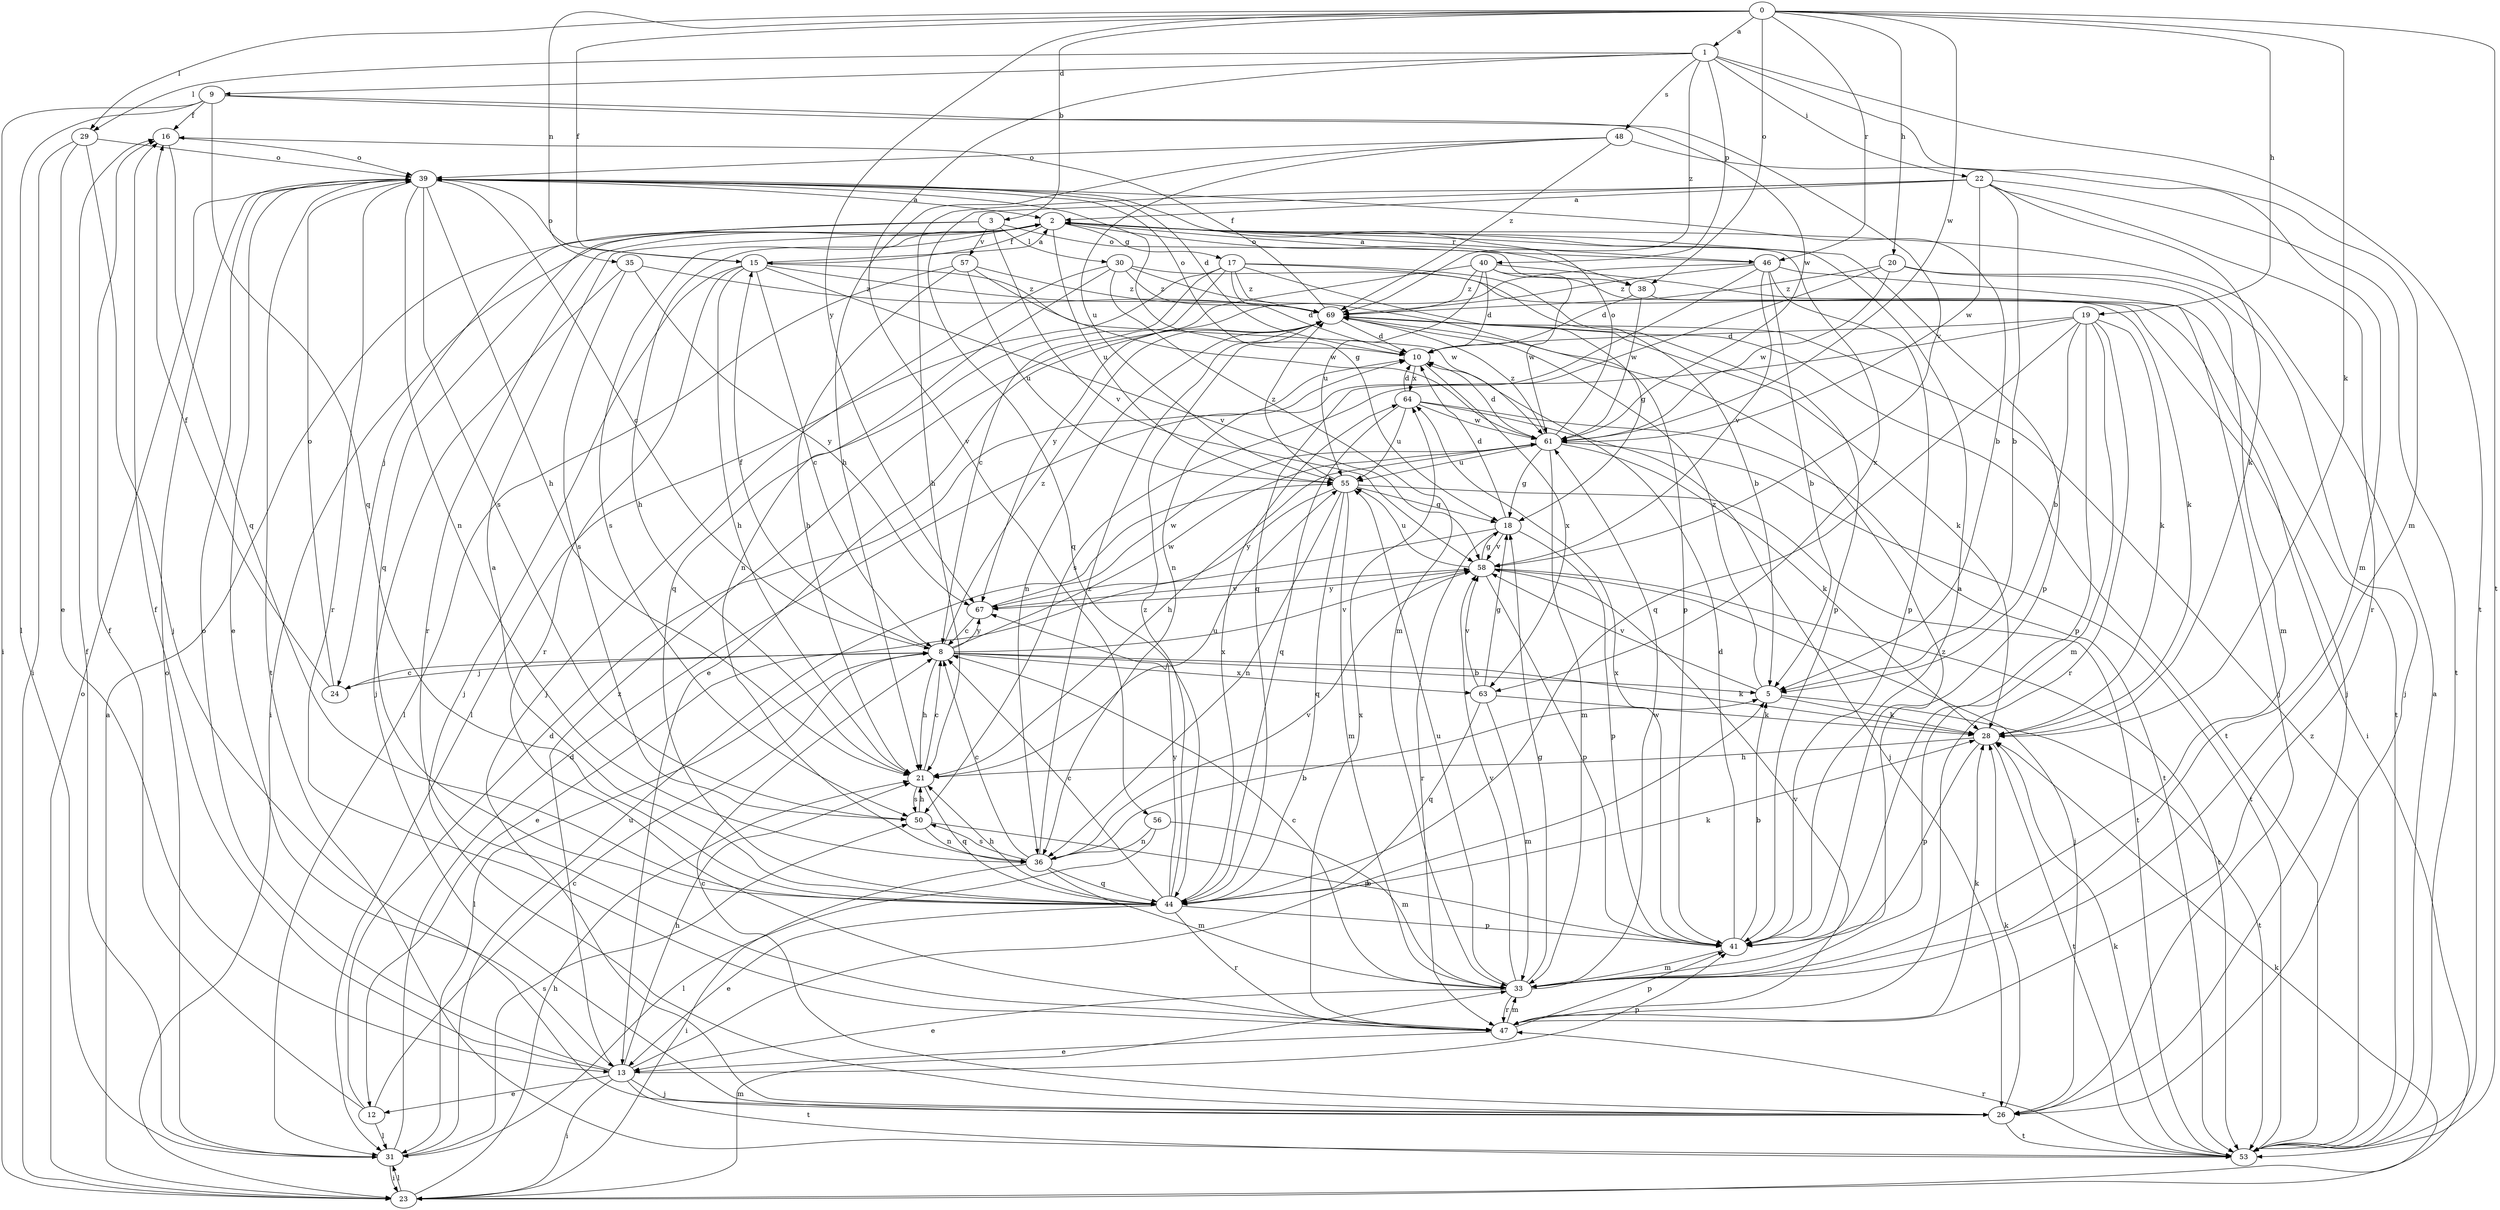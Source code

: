 strict digraph  {
0;
1;
2;
3;
5;
8;
9;
10;
12;
13;
15;
16;
17;
18;
19;
20;
21;
22;
23;
24;
26;
28;
29;
30;
31;
33;
35;
36;
38;
39;
40;
41;
44;
46;
47;
48;
50;
53;
55;
56;
57;
58;
61;
63;
64;
67;
69;
0 -> 1  [label=a];
0 -> 3  [label=b];
0 -> 15  [label=f];
0 -> 19  [label=h];
0 -> 20  [label=h];
0 -> 28  [label=k];
0 -> 29  [label=l];
0 -> 35  [label=n];
0 -> 38  [label=o];
0 -> 46  [label=r];
0 -> 53  [label=t];
0 -> 61  [label=w];
0 -> 67  [label=y];
1 -> 9  [label=d];
1 -> 22  [label=i];
1 -> 29  [label=l];
1 -> 33  [label=m];
1 -> 40  [label=p];
1 -> 48  [label=s];
1 -> 53  [label=t];
1 -> 56  [label=v];
1 -> 69  [label=z];
2 -> 15  [label=f];
2 -> 17  [label=g];
2 -> 21  [label=h];
2 -> 23  [label=i];
2 -> 38  [label=o];
2 -> 41  [label=p];
2 -> 46  [label=r];
2 -> 47  [label=r];
2 -> 50  [label=s];
2 -> 55  [label=u];
2 -> 63  [label=x];
3 -> 24  [label=j];
3 -> 30  [label=l];
3 -> 38  [label=o];
3 -> 44  [label=q];
3 -> 57  [label=v];
3 -> 58  [label=v];
5 -> 28  [label=k];
5 -> 53  [label=t];
5 -> 58  [label=v];
5 -> 69  [label=z];
8 -> 5  [label=b];
8 -> 15  [label=f];
8 -> 21  [label=h];
8 -> 24  [label=j];
8 -> 28  [label=k];
8 -> 31  [label=l];
8 -> 58  [label=v];
8 -> 61  [label=w];
8 -> 63  [label=x];
8 -> 67  [label=y];
8 -> 69  [label=z];
9 -> 16  [label=f];
9 -> 23  [label=i];
9 -> 31  [label=l];
9 -> 44  [label=q];
9 -> 58  [label=v];
9 -> 61  [label=w];
10 -> 39  [label=o];
10 -> 63  [label=x];
10 -> 64  [label=x];
12 -> 8  [label=c];
12 -> 10  [label=d];
12 -> 16  [label=f];
12 -> 31  [label=l];
13 -> 5  [label=b];
13 -> 12  [label=e];
13 -> 16  [label=f];
13 -> 21  [label=h];
13 -> 23  [label=i];
13 -> 26  [label=j];
13 -> 39  [label=o];
13 -> 41  [label=p];
13 -> 53  [label=t];
13 -> 69  [label=z];
15 -> 2  [label=a];
15 -> 8  [label=c];
15 -> 21  [label=h];
15 -> 26  [label=j];
15 -> 39  [label=o];
15 -> 47  [label=r];
15 -> 58  [label=v];
15 -> 61  [label=w];
15 -> 69  [label=z];
16 -> 39  [label=o];
16 -> 44  [label=q];
17 -> 5  [label=b];
17 -> 8  [label=c];
17 -> 10  [label=d];
17 -> 18  [label=g];
17 -> 31  [label=l];
17 -> 41  [label=p];
17 -> 44  [label=q];
17 -> 69  [label=z];
18 -> 10  [label=d];
18 -> 12  [label=e];
18 -> 41  [label=p];
18 -> 47  [label=r];
18 -> 58  [label=v];
19 -> 5  [label=b];
19 -> 10  [label=d];
19 -> 28  [label=k];
19 -> 33  [label=m];
19 -> 41  [label=p];
19 -> 44  [label=q];
19 -> 47  [label=r];
19 -> 50  [label=s];
20 -> 26  [label=j];
20 -> 33  [label=m];
20 -> 44  [label=q];
20 -> 61  [label=w];
20 -> 69  [label=z];
21 -> 8  [label=c];
21 -> 44  [label=q];
21 -> 50  [label=s];
21 -> 55  [label=u];
22 -> 2  [label=a];
22 -> 5  [label=b];
22 -> 21  [label=h];
22 -> 28  [label=k];
22 -> 44  [label=q];
22 -> 47  [label=r];
22 -> 53  [label=t];
22 -> 61  [label=w];
23 -> 2  [label=a];
23 -> 21  [label=h];
23 -> 28  [label=k];
23 -> 31  [label=l];
23 -> 33  [label=m];
23 -> 39  [label=o];
24 -> 8  [label=c];
24 -> 16  [label=f];
24 -> 39  [label=o];
26 -> 8  [label=c];
26 -> 28  [label=k];
26 -> 53  [label=t];
28 -> 21  [label=h];
28 -> 41  [label=p];
28 -> 53  [label=t];
29 -> 13  [label=e];
29 -> 23  [label=i];
29 -> 26  [label=j];
29 -> 39  [label=o];
30 -> 26  [label=j];
30 -> 28  [label=k];
30 -> 33  [label=m];
30 -> 36  [label=n];
30 -> 41  [label=p];
30 -> 69  [label=z];
31 -> 10  [label=d];
31 -> 16  [label=f];
31 -> 23  [label=i];
31 -> 39  [label=o];
31 -> 50  [label=s];
31 -> 55  [label=u];
33 -> 8  [label=c];
33 -> 13  [label=e];
33 -> 18  [label=g];
33 -> 47  [label=r];
33 -> 55  [label=u];
33 -> 58  [label=v];
33 -> 61  [label=w];
33 -> 69  [label=z];
35 -> 26  [label=j];
35 -> 50  [label=s];
35 -> 67  [label=y];
35 -> 69  [label=z];
36 -> 5  [label=b];
36 -> 8  [label=c];
36 -> 23  [label=i];
36 -> 33  [label=m];
36 -> 44  [label=q];
36 -> 50  [label=s];
36 -> 58  [label=v];
36 -> 69  [label=z];
38 -> 10  [label=d];
38 -> 23  [label=i];
38 -> 61  [label=w];
39 -> 2  [label=a];
39 -> 5  [label=b];
39 -> 8  [label=c];
39 -> 10  [label=d];
39 -> 13  [label=e];
39 -> 18  [label=g];
39 -> 21  [label=h];
39 -> 36  [label=n];
39 -> 47  [label=r];
39 -> 50  [label=s];
39 -> 53  [label=t];
40 -> 10  [label=d];
40 -> 26  [label=j];
40 -> 53  [label=t];
40 -> 55  [label=u];
40 -> 61  [label=w];
40 -> 67  [label=y];
40 -> 69  [label=z];
41 -> 2  [label=a];
41 -> 5  [label=b];
41 -> 10  [label=d];
41 -> 33  [label=m];
41 -> 64  [label=x];
44 -> 2  [label=a];
44 -> 8  [label=c];
44 -> 13  [label=e];
44 -> 21  [label=h];
44 -> 28  [label=k];
44 -> 41  [label=p];
44 -> 47  [label=r];
44 -> 64  [label=x];
44 -> 67  [label=y];
44 -> 69  [label=z];
46 -> 2  [label=a];
46 -> 5  [label=b];
46 -> 13  [label=e];
46 -> 26  [label=j];
46 -> 36  [label=n];
46 -> 41  [label=p];
46 -> 58  [label=v];
46 -> 69  [label=z];
47 -> 13  [label=e];
47 -> 28  [label=k];
47 -> 33  [label=m];
47 -> 41  [label=p];
47 -> 58  [label=v];
47 -> 64  [label=x];
48 -> 21  [label=h];
48 -> 33  [label=m];
48 -> 39  [label=o];
48 -> 55  [label=u];
48 -> 69  [label=z];
50 -> 21  [label=h];
50 -> 36  [label=n];
50 -> 41  [label=p];
53 -> 2  [label=a];
53 -> 28  [label=k];
53 -> 47  [label=r];
53 -> 69  [label=z];
55 -> 18  [label=g];
55 -> 33  [label=m];
55 -> 36  [label=n];
55 -> 44  [label=q];
55 -> 53  [label=t];
55 -> 67  [label=y];
55 -> 69  [label=z];
56 -> 31  [label=l];
56 -> 33  [label=m];
56 -> 36  [label=n];
57 -> 21  [label=h];
57 -> 31  [label=l];
57 -> 55  [label=u];
57 -> 61  [label=w];
57 -> 69  [label=z];
58 -> 18  [label=g];
58 -> 26  [label=j];
58 -> 41  [label=p];
58 -> 53  [label=t];
58 -> 55  [label=u];
58 -> 67  [label=y];
61 -> 10  [label=d];
61 -> 18  [label=g];
61 -> 21  [label=h];
61 -> 28  [label=k];
61 -> 33  [label=m];
61 -> 39  [label=o];
61 -> 53  [label=t];
61 -> 55  [label=u];
61 -> 69  [label=z];
63 -> 18  [label=g];
63 -> 28  [label=k];
63 -> 33  [label=m];
63 -> 44  [label=q];
63 -> 58  [label=v];
64 -> 10  [label=d];
64 -> 26  [label=j];
64 -> 44  [label=q];
64 -> 53  [label=t];
64 -> 55  [label=u];
64 -> 61  [label=w];
67 -> 8  [label=c];
67 -> 58  [label=v];
67 -> 61  [label=w];
69 -> 10  [label=d];
69 -> 16  [label=f];
69 -> 28  [label=k];
69 -> 36  [label=n];
69 -> 53  [label=t];
}
